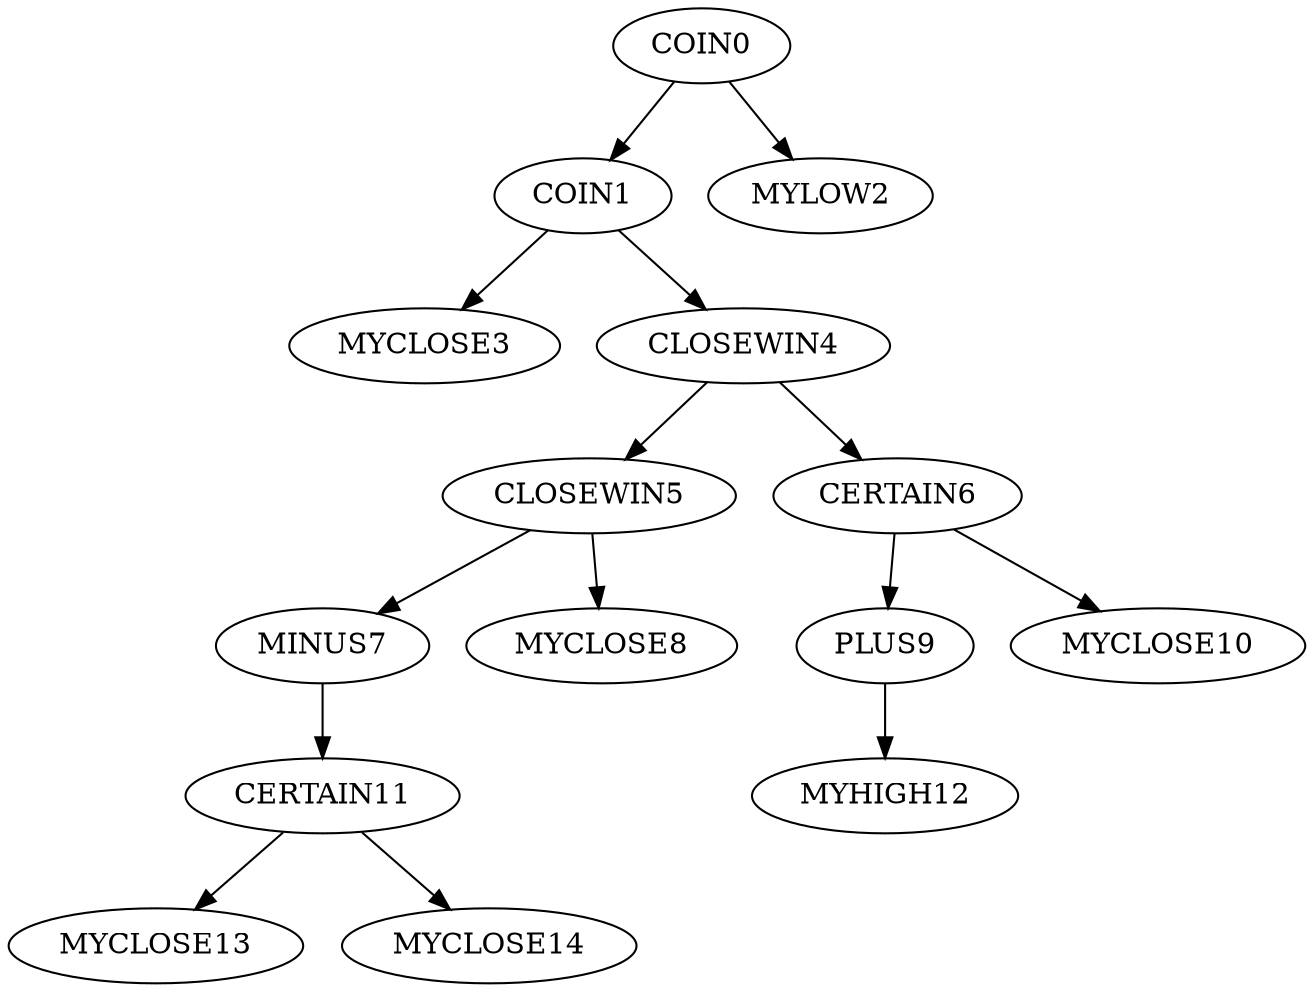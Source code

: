 digraph T {
	COIN0 -> COIN1;
	COIN0 -> MYLOW2;
	COIN1 -> MYCLOSE3;
	COIN1 -> CLOSEWIN4;
	CLOSEWIN4 -> CLOSEWIN5;
	CLOSEWIN4 -> CERTAIN6;
	CLOSEWIN5 -> MINUS7;
	CLOSEWIN5 -> MYCLOSE8;
	CERTAIN6 -> PLUS9;
	CERTAIN6 -> MYCLOSE10;
	MINUS7 -> CERTAIN11;
	PLUS9 -> MYHIGH12;
	CERTAIN11 -> MYCLOSE13;
	CERTAIN11 -> MYCLOSE14;
}